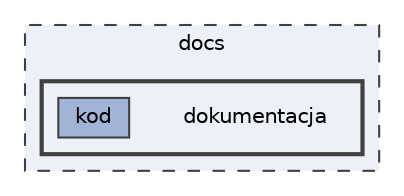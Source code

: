 digraph "docs/dokumentacja"
{
 // LATEX_PDF_SIZE
  bgcolor="transparent";
  edge [fontname=Helvetica,fontsize=10,labelfontname=Helvetica,labelfontsize=10];
  node [fontname=Helvetica,fontsize=10,shape=box,height=0.2,width=0.4];
  compound=true
  subgraph clusterdir_49e56c817e5e54854c35e136979f97ca {
    graph [ bgcolor="#edf0f7", pencolor="grey25", label="docs", fontname=Helvetica,fontsize=10 style="filled,dashed", URL="dir_49e56c817e5e54854c35e136979f97ca.html",tooltip=""]
  subgraph clusterdir_645e09e608758bf94d41e279257141a0 {
    graph [ bgcolor="#edf0f7", pencolor="grey25", label="", fontname=Helvetica,fontsize=10 style="filled,bold", URL="dir_645e09e608758bf94d41e279257141a0.html",tooltip=""]
    dir_645e09e608758bf94d41e279257141a0 [shape=plaintext, label="dokumentacja"];
  dir_d914efb4eb66cd51d7a47abff1116ef2 [label="kod", fillcolor="#a2b4d6", color="grey25", style="filled", URL="dir_d914efb4eb66cd51d7a47abff1116ef2.html",tooltip=""];
  }
  }
}
